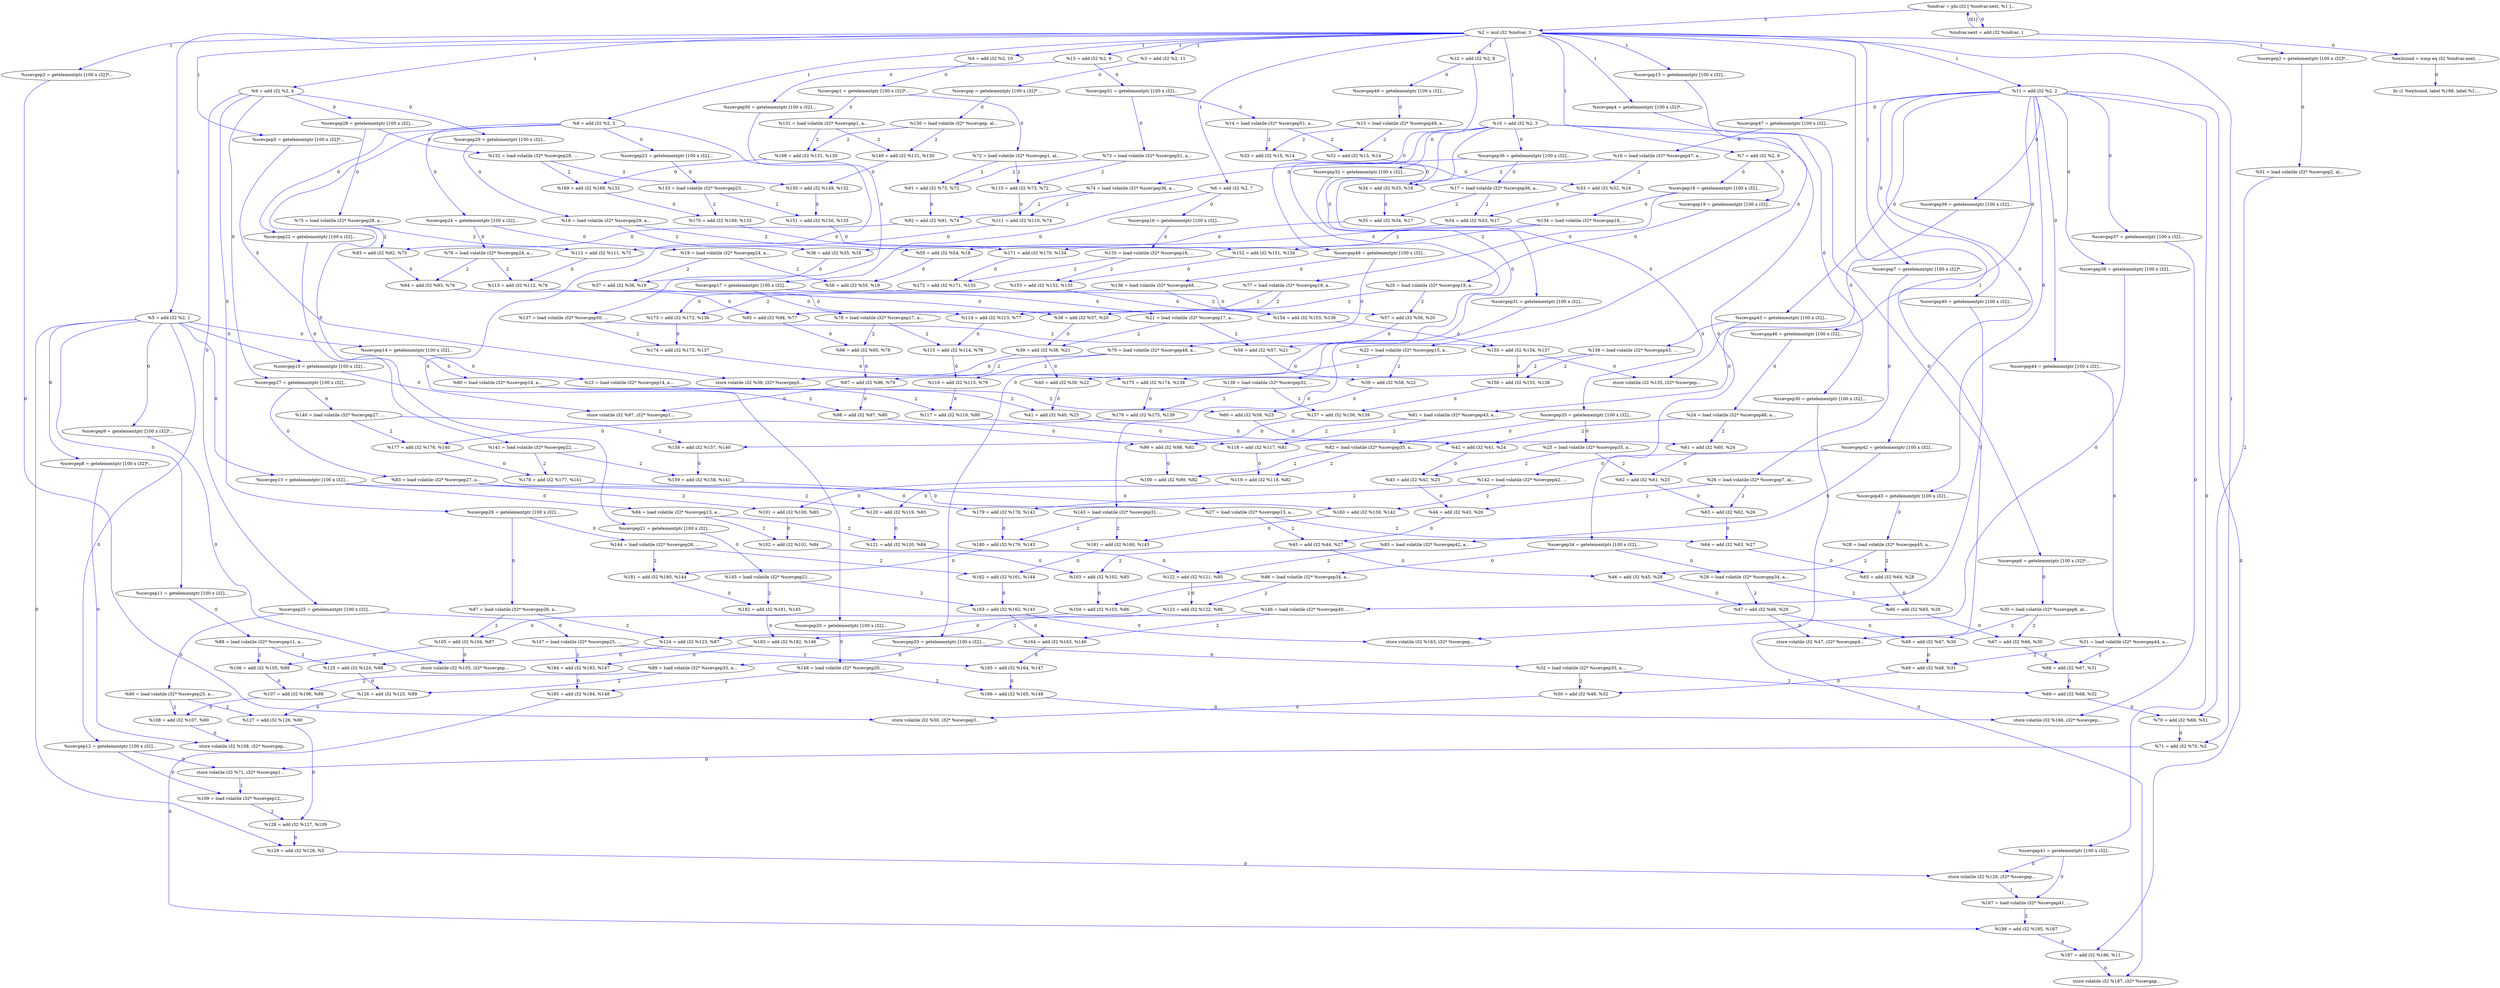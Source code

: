 digraph {
Node0x46683c0[label="  %2 = mul i32 %indvar, 3"];
Node0x46551c0[label="  %indvar = phi i32 [ %indvar.next, %1 ]..."];
Node0x46551c0 -> Node0x46683c0[label="0",color=blue];
Node0x467e250[label="  %indvar.next = add i32 %indvar, 1"];
Node0x46551c0 -> Node0x467e250[label="0",color=blue];
Node0x4668570[label="  %3 = add i32 %2, 11"];
Node0x46683c0 -> Node0x4668570[label="1",color=blue];
Node0x466a300[label="  %4 = add i32 %2, 10"];
Node0x46683c0 -> Node0x466a300[label="1",color=blue];
Node0x466a6c0[label="  %scevgep2 = getelementptr [100 x i32]*..."];
Node0x46683c0 -> Node0x466a6c0[label="1",color=blue];
Node0x466a870[label="  %scevgep3 = getelementptr [100 x i32]*..."];
Node0x46683c0 -> Node0x466a870[label="1",color=blue];
Node0x466aa20[label="  %scevgep4 = getelementptr [100 x i32]*..."];
Node0x46683c0 -> Node0x466aa20[label="1",color=blue];
Node0x466abd0[label="  %scevgep5 = getelementptr [100 x i32]*..."];
Node0x46683c0 -> Node0x466abd0[label="1",color=blue];
Node0x46531c0[label="  %scevgep6 = getelementptr [100 x i32]*..."];
Node0x46683c0 -> Node0x46531c0[label="1",color=blue];
Node0x4653ff0[label="  %scevgep7 = getelementptr [100 x i32]*..."];
Node0x46683c0 -> Node0x4653ff0[label="1",color=blue];
Node0x46541a0[label="  %5 = add i32 %2, 1"];
Node0x46683c0 -> Node0x46541a0[label="1",color=blue];
Node0x465f120[label="  %scevgep15 = getelementptr [100 x i32]..."];
Node0x46683c0 -> Node0x465f120[label="1",color=blue];
Node0x4648380[label="  %6 = add i32 %2, 7"];
Node0x46683c0 -> Node0x4648380[label="1",color=blue];
Node0x4645f20[label="  %7 = add i32 %2, 6"];
Node0x46683c0 -> Node0x4645f20[label="1",color=blue];
Node0x4594730[label="  %8 = add i32 %2, 5"];
Node0x46683c0 -> Node0x4594730[label="1",color=blue];
Node0x4593710[label="  %9 = add i32 %2, 4"];
Node0x46683c0 -> Node0x4593710[label="1",color=blue];
Node0x465cc20[label="  %10 = add i32 %2, 3"];
Node0x46683c0 -> Node0x465cc20[label="1",color=blue];
Node0x4653b70[label="  %11 = add i32 %2, 2"];
Node0x46683c0 -> Node0x4653b70[label="1",color=blue];
Node0x45ad750[label="  %12 = add i32 %2, 8"];
Node0x46683c0 -> Node0x45ad750[label="1",color=blue];
Node0x460b3d0[label="  %13 = add i32 %2, 9"];
Node0x46683c0 -> Node0x460b3d0[label="1",color=blue];
Node0x4676200[label="  %71 = add i32 %70, %2"];
Node0x46683c0 -> Node0x4676200[label="1",color=blue];
Node0x4668720[label="  %scevgep = getelementptr [100 x i32]* ..."];
Node0x4668570 -> Node0x4668720[label="0",color=blue];
Node0x4674070[label="  %130 = load volatile i32* %scevgep, al..."];
Node0x4668720 -> Node0x4674070[label="0",color=blue];
Node0x4668aa0[label="  %scevgep1 = getelementptr [100 x i32]*..."];
Node0x466a300 -> Node0x4668aa0[label="0",color=blue];
Node0x46764a0[label="  %72 = load volatile i32* %scevgep1, al..."];
Node0x4668aa0 -> Node0x46764a0[label="0",color=blue];
Node0x4674150[label="  %131 = load volatile i32* %scevgep1, a..."];
Node0x4668aa0 -> Node0x4674150[label="0",color=blue];
Node0x4675080[label="  %51 = load volatile i32* %scevgep2, al..."];
Node0x466a6c0 -> Node0x4675080[label="0",color=blue];
Node0x4674fa0[label="  store volatile i32 %50, i32* %scevgep3..."];
Node0x466a870 -> Node0x4674fa0[label="0",color=blue];
Node0x4667f00[label="  store volatile i32 %47, i32* %scevgep4..."];
Node0x466aa20 -> Node0x4667f00[label="0",color=blue];
Node0x4673cf0[label="  store volatile i32 %39, i32* %scevgep5..."];
Node0x466abd0 -> Node0x4673cf0[label="0",color=blue];
Node0x4673430[label="  %30 = load volatile i32* %scevgep6, al..."];
Node0x46531c0 -> Node0x4673430[label="0",color=blue];
Node0x46730b0[label="  %26 = load volatile i32* %scevgep7, al..."];
Node0x4653ff0 -> Node0x46730b0[label="0",color=blue];
Node0x4654350[label="  %scevgep8 = getelementptr [100 x i32]*..."];
Node0x46541a0 -> Node0x4654350[label="0",color=blue];
Node0x466c100[label="  %scevgep9 = getelementptr [100 x i32]*..."];
Node0x46541a0 -> Node0x466c100[label="0",color=blue];
Node0x466c4f0[label="  %scevgep10 = getelementptr [100 x i32]..."];
Node0x46541a0 -> Node0x466c4f0[label="0",color=blue];
Node0x466c670[label="  %scevgep11 = getelementptr [100 x i32]..."];
Node0x46541a0 -> Node0x466c670[label="0",color=blue];
Node0x4668bb0[label="  %scevgep12 = getelementptr [100 x i32]..."];
Node0x46541a0 -> Node0x4668bb0[label="0",color=blue];
Node0x465b1d0[label="  %scevgep13 = getelementptr [100 x i32]..."];
Node0x46541a0 -> Node0x465b1d0[label="0",color=blue];
Node0x45adf90[label="  %scevgep14 = getelementptr [100 x i32]..."];
Node0x46541a0 -> Node0x45adf90[label="0",color=blue];
Node0x4679920[label="  %129 = add i32 %128, %5"];
Node0x46541a0 -> Node0x4679920[label="0",color=blue];
Node0x46786c0[label="  store volatile i32 %108, i32* %scevgep..."];
Node0x4654350 -> Node0x46786c0[label="0",color=blue];
Node0x4678340[label="  store volatile i32 %105, i32* %scevgep..."];
Node0x466c100 -> Node0x4678340[label="0",color=blue];
Node0x4677b60[label="  store volatile i32 %97, i32* %scevgep1..."];
Node0x466c4f0 -> Node0x4677b60[label="0",color=blue];
Node0x46772a0[label="  %88 = load volatile i32* %scevgep11, a..."];
Node0x466c670 -> Node0x46772a0[label="0",color=blue];
Node0x46762e0[label="  store volatile i32 %71, i32* %scevgep1..."];
Node0x4668bb0 -> Node0x46762e0[label="0",color=blue];
Node0x46787a0[label="  %109 = load volatile i32* %scevgep12, ..."];
Node0x4668bb0 -> Node0x46787a0[label="0",color=blue];
Node0x4673190[label="  %27 = load volatile i32* %scevgep13, a..."];
Node0x465b1d0 -> Node0x4673190[label="0",color=blue];
Node0x4676f20[label="  %84 = load volatile i32* %scevgep13, a..."];
Node0x465b1d0 -> Node0x4676f20[label="0",color=blue];
Node0x4672e10[label="  %23 = load volatile i32* %scevgep14, a..."];
Node0x45adf90 -> Node0x4672e10[label="0",color=blue];
Node0x4676ba0[label="  %80 = load volatile i32* %scevgep14, a..."];
Node0x45adf90 -> Node0x4676ba0[label="0",color=blue];
Node0x4672d30[label="  %22 = load volatile i32* %scevgep15, a..."];
Node0x465f120 -> Node0x4672d30[label="0",color=blue];
Node0x465b010[label="  %scevgep16 = getelementptr [100 x i32]..."];
Node0x4648380 -> Node0x465b010[label="0",color=blue];
Node0x4655370[label="  %scevgep17 = getelementptr [100 x i32]..."];
Node0x4648380 -> Node0x4655370[label="0",color=blue];
Node0x46744d0[label="  %135 = load volatile i32* %scevgep16, ..."];
Node0x465b010 -> Node0x46744d0[label="0",color=blue];
Node0x4672c50[label="  %21 = load volatile i32* %scevgep17, a..."];
Node0x4655370 -> Node0x4672c50[label="0",color=blue];
Node0x46769e0[label="  %78 = load volatile i32* %scevgep17, a..."];
Node0x4655370 -> Node0x46769e0[label="0",color=blue];
Node0x465d4b0[label="  %scevgep18 = getelementptr [100 x i32]..."];
Node0x4645f20 -> Node0x465d4b0[label="0",color=blue];
Node0x4651340[label="  %scevgep19 = getelementptr [100 x i32]..."];
Node0x4645f20 -> Node0x4651340[label="0",color=blue];
Node0x4676900[label="  %77 = load volatile i32* %scevgep18, a..."];
Node0x465d4b0 -> Node0x4676900[label="0",color=blue];
Node0x46743f0[label="  %134 = load volatile i32* %scevgep18, ..."];
Node0x465d4b0 -> Node0x46743f0[label="0",color=blue];
Node0x4672b70[label="  %20 = load volatile i32* %scevgep19, a..."];
Node0x4651340 -> Node0x4672b70[label="0",color=blue];
Node0x45948d0[label="  %scevgep20 = getelementptr [100 x i32]..."];
Node0x4594730 -> Node0x45948d0[label="0",color=blue];
Node0x4594a70[label="  %scevgep21 = getelementptr [100 x i32]..."];
Node0x4594730 -> Node0x4594a70[label="0",color=blue];
Node0x4594db0[label="  %scevgep22 = getelementptr [100 x i32]..."];
Node0x4594730 -> Node0x4594db0[label="0",color=blue];
Node0x4594f50[label="  %scevgep23 = getelementptr [100 x i32]..."];
Node0x4594730 -> Node0x4594f50[label="0",color=blue];
Node0x4593570[label="  %scevgep24 = getelementptr [100 x i32]..."];
Node0x4594730 -> Node0x4593570[label="0",color=blue];
Node0x467bbd0[label="  %148 = load volatile i32* %scevgep20, ..."];
Node0x45948d0 -> Node0x467bbd0[label="0",color=blue];
Node0x4674d90[label="  %145 = load volatile i32* %scevgep21, ..."];
Node0x4594a70 -> Node0x4674d90[label="0",color=blue];
Node0x4674a10[label="  %141 = load volatile i32* %scevgep22, ..."];
Node0x4594db0 -> Node0x4674a10[label="0",color=blue];
Node0x4674310[label="  %133 = load volatile i32* %scevgep23, ..."];
Node0x4594f50 -> Node0x4674310[label="0",color=blue];
Node0x4672a90[label="  %19 = load volatile i32* %scevgep24, a..."];
Node0x4593570 -> Node0x4672a90[label="0",color=blue];
Node0x4676820[label="  %76 = load volatile i32* %scevgep24, a..."];
Node0x4593570 -> Node0x4676820[label="0",color=blue];
Node0x45a6fe0[label="  %scevgep25 = getelementptr [100 x i32]..."];
Node0x4593710 -> Node0x45a6fe0[label="0",color=blue];
Node0x45939c0[label="  %scevgep26 = getelementptr [100 x i32]..."];
Node0x4593710 -> Node0x45939c0[label="0",color=blue];
Node0x45a79c0[label="  %scevgep27 = getelementptr [100 x i32]..."];
Node0x4593710 -> Node0x45a79c0[label="0",color=blue];
Node0x45aaa00[label="  %scevgep28 = getelementptr [100 x i32]..."];
Node0x4593710 -> Node0x45aaa00[label="0",color=blue];
Node0x465ca20[label="  %scevgep29 = getelementptr [100 x i32]..."];
Node0x4593710 -> Node0x465ca20[label="0",color=blue];
Node0x4677460[label="  %90 = load volatile i32* %scevgep25, a..."];
Node0x45a6fe0 -> Node0x4677460[label="0",color=blue];
Node0x467baf0[label="  %147 = load volatile i32* %scevgep25, ..."];
Node0x45a6fe0 -> Node0x467baf0[label="0",color=blue];
Node0x46771c0[label="  %87 = load volatile i32* %scevgep26, a..."];
Node0x45939c0 -> Node0x46771c0[label="0",color=blue];
Node0x4674cb0[label="  %144 = load volatile i32* %scevgep26, ..."];
Node0x45939c0 -> Node0x4674cb0[label="0",color=blue];
Node0x4676e40[label="  %83 = load volatile i32* %scevgep27, a..."];
Node0x45a79c0 -> Node0x4676e40[label="0",color=blue];
Node0x4674930[label="  %140 = load volatile i32* %scevgep27, ..."];
Node0x45a79c0 -> Node0x4674930[label="0",color=blue];
Node0x4676740[label="  %75 = load volatile i32* %scevgep28, a..."];
Node0x45aaa00 -> Node0x4676740[label="0",color=blue];
Node0x4674230[label="  %132 = load volatile i32* %scevgep28, ..."];
Node0x45aaa00 -> Node0x4674230[label="0",color=blue];
Node0x464cee0[label="  %18 = load volatile i32* %scevgep29, a..."];
Node0x465ca20 -> Node0x464cee0[label="0",color=blue];
Node0x465ce20[label="  %scevgep30 = getelementptr [100 x i32]..."];
Node0x465cc20 -> Node0x465ce20[label="0",color=blue];
Node0x465d020[label="  %scevgep31 = getelementptr [100 x i32]..."];
Node0x465cc20 -> Node0x465d020[label="0",color=blue];
Node0x4652290[label="  %scevgep32 = getelementptr [100 x i32]..."];
Node0x465cc20 -> Node0x4652290[label="0",color=blue];
Node0x4652a50[label="  %scevgep33 = getelementptr [100 x i32]..."];
Node0x465cc20 -> Node0x4652a50[label="0",color=blue];
Node0x4652c50[label="  %scevgep34 = getelementptr [100 x i32]..."];
Node0x465cc20 -> Node0x4652c50[label="0",color=blue];
Node0x4653770[label="  %scevgep35 = getelementptr [100 x i32]..."];
Node0x465cc20 -> Node0x4653770[label="0",color=blue];
Node0x4653970[label="  %scevgep36 = getelementptr [100 x i32]..."];
Node0x465cc20 -> Node0x4653970[label="0",color=blue];
Node0x467e170[label="  store volatile i32 %187, i32* %scevgep..."];
Node0x465ce20 -> Node0x467e170[label="0",color=blue];
Node0x4674bd0[label="  %143 = load volatile i32* %scevgep31, ..."];
Node0x465d020 -> Node0x4674bd0[label="0",color=blue];
Node0x4674850[label="  %139 = load volatile i32* %scevgep32, ..."];
Node0x4652290 -> Node0x4674850[label="0",color=blue];
Node0x46735f0[label="  %32 = load volatile i32* %scevgep33, a..."];
Node0x4652a50 -> Node0x46735f0[label="0",color=blue];
Node0x4677380[label="  %89 = load volatile i32* %scevgep33, a..."];
Node0x4652a50 -> Node0x4677380[label="0",color=blue];
Node0x4673350[label="  %29 = load volatile i32* %scevgep34, a..."];
Node0x4652c50 -> Node0x4673350[label="0",color=blue];
Node0x46770e0[label="  %86 = load volatile i32* %scevgep34, a..."];
Node0x4652c50 -> Node0x46770e0[label="0",color=blue];
Node0x4672fd0[label="  %25 = load volatile i32* %scevgep35, a..."];
Node0x4653770 -> Node0x4672fd0[label="0",color=blue];
Node0x4676d60[label="  %82 = load volatile i32* %scevgep35, a..."];
Node0x4653770 -> Node0x4676d60[label="0",color=blue];
Node0x464ce00[label="  %17 = load volatile i32* %scevgep36, a..."];
Node0x4653970 -> Node0x464ce00[label="0",color=blue];
Node0x4676660[label="  %74 = load volatile i32* %scevgep36, a..."];
Node0x4653970 -> Node0x4676660[label="0",color=blue];
Node0x4651f80[label="  %scevgep37 = getelementptr [100 x i32]..."];
Node0x4653b70 -> Node0x4651f80[label="0",color=blue];
Node0x46688d0[label="  %scevgep38 = getelementptr [100 x i32]..."];
Node0x4653b70 -> Node0x46688d0[label="0",color=blue];
Node0x466c2b0[label="  %scevgep39 = getelementptr [100 x i32]..."];
Node0x4653b70 -> Node0x466c2b0[label="0",color=blue];
Node0x4650fc0[label="  %scevgep40 = getelementptr [100 x i32]..."];
Node0x4653b70 -> Node0x4650fc0[label="0",color=blue];
Node0x4594c10[label="  %scevgep41 = getelementptr [100 x i32]..."];
Node0x4653b70 -> Node0x4594c10[label="0",color=blue];
Node0x4648870[label="  %scevgep42 = getelementptr [100 x i32]..."];
Node0x4653b70 -> Node0x4648870[label="0",color=blue];
Node0x4648b80[label="  %scevgep43 = getelementptr [100 x i32]..."];
Node0x4653b70 -> Node0x4648b80[label="0",color=blue];
Node0x4652640[label="  %scevgep44 = getelementptr [100 x i32]..."];
Node0x4653b70 -> Node0x4652640[label="0",color=blue];
Node0x464d0a0[label="  %scevgep45 = getelementptr [100 x i32]..."];
Node0x4653b70 -> Node0x464d0a0[label="0",color=blue];
Node0x4647af0[label="  %scevgep46 = getelementptr [100 x i32]..."];
Node0x4653b70 -> Node0x4647af0[label="0",color=blue];
Node0x4648140[label="  %scevgep47 = getelementptr [100 x i32]..."];
Node0x4653b70 -> Node0x4648140[label="0",color=blue];
Node0x467e090[label="  %187 = add i32 %186, %11"];
Node0x4653b70 -> Node0x467e090[label="0",color=blue];
Node0x467ce30[label="  store volatile i32 %166, i32* %scevgep..."];
Node0x4651f80 -> Node0x467ce30[label="0",color=blue];
Node0x467cab0[label="  store volatile i32 %163, i32* %scevgep..."];
Node0x46688d0 -> Node0x467cab0[label="0",color=blue];
Node0x467c2d0[label="  store volatile i32 %155, i32* %scevgep..."];
Node0x466c2b0 -> Node0x467c2d0[label="0",color=blue];
Node0x4674e70[label="  %146 = load volatile i32* %scevgep40, ..."];
Node0x4650fc0 -> Node0x4674e70[label="0",color=blue];
Node0x4679a00[label="  store volatile i32 %129, i32* %scevgep..."];
Node0x4594c10 -> Node0x4679a00[label="0",color=blue];
Node0x467cf10[label="  %167 = load volatile i32* %scevgep41, ..."];
Node0x4594c10 -> Node0x467cf10[label="0",color=blue];
Node0x4677000[label="  %85 = load volatile i32* %scevgep42, a..."];
Node0x4648870 -> Node0x4677000[label="0",color=blue];
Node0x4674af0[label="  %142 = load volatile i32* %scevgep42, ..."];
Node0x4648870 -> Node0x4674af0[label="0",color=blue];
Node0x4676c80[label="  %81 = load volatile i32* %scevgep43, a..."];
Node0x4648b80 -> Node0x4676c80[label="0",color=blue];
Node0x4674770[label="  %138 = load volatile i32* %scevgep43, ..."];
Node0x4648b80 -> Node0x4674770[label="0",color=blue];
Node0x4673510[label="  %31 = load volatile i32* %scevgep44, a..."];
Node0x4652640 -> Node0x4673510[label="0",color=blue];
Node0x4673270[label="  %28 = load volatile i32* %scevgep45, a..."];
Node0x464d0a0 -> Node0x4673270[label="0",color=blue];
Node0x4672ef0[label="  %24 = load volatile i32* %scevgep46, a..."];
Node0x4647af0 -> Node0x4672ef0[label="0",color=blue];
Node0x464cd20[label="  %16 = load volatile i32* %scevgep47, a..."];
Node0x4648140 -> Node0x464cd20[label="0",color=blue];
Node0x465d220[label="  %scevgep48 = getelementptr [100 x i32]..."];
Node0x45ad750 -> Node0x465d220[label="0",color=blue];
Node0x465d300[label="  %scevgep49 = getelementptr [100 x i32]..."];
Node0x45ad750 -> Node0x465d300[label="0",color=blue];
Node0x4676ac0[label="  %79 = load volatile i32* %scevgep48, a..."];
Node0x465d220 -> Node0x4676ac0[label="0",color=blue];
Node0x46745b0[label="  %136 = load volatile i32* %scevgep48, ..."];
Node0x465d220 -> Node0x46745b0[label="0",color=blue];
Node0x464cc40[label="  %15 = load volatile i32* %scevgep49, a..."];
Node0x465d300 -> Node0x464cc40[label="0",color=blue];
Node0x460b4b0[label="  %scevgep50 = getelementptr [100 x i32]..."];
Node0x460b3d0 -> Node0x460b4b0[label="0",color=blue];
Node0x46586c0[label="  %scevgep51 = getelementptr [100 x i32]..."];
Node0x460b3d0 -> Node0x46586c0[label="0",color=blue];
Node0x4674690[label="  %137 = load volatile i32* %scevgep50, ..."];
Node0x460b4b0 -> Node0x4674690[label="0",color=blue];
Node0x4658880[label="  %14 = load volatile i32* %scevgep51, a..."];
Node0x46586c0 -> Node0x4658880[label="0",color=blue];
Node0x4676580[label="  %73 = load volatile i32* %scevgep51, a..."];
Node0x46586c0 -> Node0x4676580[label="0",color=blue];
Node0x46736d0[label="  %33 = add i32 %15, %14"];
Node0x4658880 -> Node0x46736d0[label="2",color=blue];
Node0x4675160[label="  %52 = add i32 %15, %14"];
Node0x4658880 -> Node0x4675160[label="2",color=blue];
Node0x464cc40 -> Node0x46736d0[label="2",color=blue];
Node0x464cc40 -> Node0x4675160[label="2",color=blue];
Node0x46737b0[label="  %34 = add i32 %33, %16"];
Node0x464cd20 -> Node0x46737b0[label="2",color=blue];
Node0x4675240[label="  %53 = add i32 %52, %16"];
Node0x464cd20 -> Node0x4675240[label="2",color=blue];
Node0x4673890[label="  %35 = add i32 %34, %17"];
Node0x464ce00 -> Node0x4673890[label="2",color=blue];
Node0x4675320[label="  %54 = add i32 %53, %17"];
Node0x464ce00 -> Node0x4675320[label="2",color=blue];
Node0x4673970[label="  %36 = add i32 %35, %18"];
Node0x464cee0 -> Node0x4673970[label="2",color=blue];
Node0x4675400[label="  %55 = add i32 %54, %18"];
Node0x464cee0 -> Node0x4675400[label="2",color=blue];
Node0x4673a50[label="  %37 = add i32 %36, %19"];
Node0x4672a90 -> Node0x4673a50[label="2",color=blue];
Node0x46754e0[label="  %56 = add i32 %55, %19"];
Node0x4672a90 -> Node0x46754e0[label="2",color=blue];
Node0x4673b30[label="  %38 = add i32 %37, %20"];
Node0x4672b70 -> Node0x4673b30[label="2",color=blue];
Node0x46755c0[label="  %57 = add i32 %56, %20"];
Node0x4672b70 -> Node0x46755c0[label="2",color=blue];
Node0x4673c10[label="  %39 = add i32 %38, %21"];
Node0x4672c50 -> Node0x4673c10[label="2",color=blue];
Node0x46756a0[label="  %58 = add i32 %57, %21"];
Node0x4672c50 -> Node0x46756a0[label="2",color=blue];
Node0x4673dd0[label="  %40 = add i32 %39, %22"];
Node0x4672d30 -> Node0x4673dd0[label="2",color=blue];
Node0x4675780[label="  %59 = add i32 %58, %22"];
Node0x4672d30 -> Node0x4675780[label="2",color=blue];
Node0x4673eb0[label="  %41 = add i32 %40, %23"];
Node0x4672e10 -> Node0x4673eb0[label="2",color=blue];
Node0x4675860[label="  %60 = add i32 %59, %23"];
Node0x4672e10 -> Node0x4675860[label="2",color=blue];
Node0x45ad830[label="  %42 = add i32 %41, %24"];
Node0x4672ef0 -> Node0x45ad830[label="2",color=blue];
Node0x4675940[label="  %61 = add i32 %60, %24"];
Node0x4672ef0 -> Node0x4675940[label="2",color=blue];
Node0x4667aa0[label="  %43 = add i32 %42, %25"];
Node0x4672fd0 -> Node0x4667aa0[label="2",color=blue];
Node0x4675a20[label="  %62 = add i32 %61, %25"];
Node0x4672fd0 -> Node0x4675a20[label="2",color=blue];
Node0x4667b80[label="  %44 = add i32 %43, %26"];
Node0x46730b0 -> Node0x4667b80[label="2",color=blue];
Node0x4675b00[label="  %63 = add i32 %62, %26"];
Node0x46730b0 -> Node0x4675b00[label="2",color=blue];
Node0x4667c60[label="  %45 = add i32 %44, %27"];
Node0x4673190 -> Node0x4667c60[label="2",color=blue];
Node0x4675be0[label="  %64 = add i32 %63, %27"];
Node0x4673190 -> Node0x4675be0[label="2",color=blue];
Node0x4667d40[label="  %46 = add i32 %45, %28"];
Node0x4673270 -> Node0x4667d40[label="2",color=blue];
Node0x4675cc0[label="  %65 = add i32 %64, %28"];
Node0x4673270 -> Node0x4675cc0[label="2",color=blue];
Node0x4667e20[label="  %47 = add i32 %46, %29"];
Node0x4673350 -> Node0x4667e20[label="2",color=blue];
Node0x4675da0[label="  %66 = add i32 %65, %29"];
Node0x4673350 -> Node0x4675da0[label="2",color=blue];
Node0x4667fe0[label="  %48 = add i32 %47, %30"];
Node0x4673430 -> Node0x4667fe0[label="2",color=blue];
Node0x4675e80[label="  %67 = add i32 %66, %30"];
Node0x4673430 -> Node0x4675e80[label="2",color=blue];
Node0x46680c0[label="  %49 = add i32 %48, %31"];
Node0x4673510 -> Node0x46680c0[label="2",color=blue];
Node0x4675f60[label="  %68 = add i32 %67, %31"];
Node0x4673510 -> Node0x4675f60[label="2",color=blue];
Node0x46681a0[label="  %50 = add i32 %49, %32"];
Node0x46735f0 -> Node0x46681a0[label="2",color=blue];
Node0x4676040[label="  %69 = add i32 %68, %32"];
Node0x46735f0 -> Node0x4676040[label="2",color=blue];
Node0x46736d0 -> Node0x46737b0[label="0",color=blue];
Node0x46737b0 -> Node0x4673890[label="0",color=blue];
Node0x4673890 -> Node0x4673970[label="0",color=blue];
Node0x4673970 -> Node0x4673a50[label="0",color=blue];
Node0x4673a50 -> Node0x4673b30[label="0",color=blue];
Node0x4673b30 -> Node0x4673c10[label="0",color=blue];
Node0x4673c10 -> Node0x4673cf0[label="0",color=blue];
Node0x4673c10 -> Node0x4673dd0[label="0",color=blue];
Node0x4673dd0 -> Node0x4673eb0[label="0",color=blue];
Node0x4673eb0 -> Node0x45ad830[label="0",color=blue];
Node0x45ad830 -> Node0x4667aa0[label="0",color=blue];
Node0x4667aa0 -> Node0x4667b80[label="0",color=blue];
Node0x4667b80 -> Node0x4667c60[label="0",color=blue];
Node0x4667c60 -> Node0x4667d40[label="0",color=blue];
Node0x4667d40 -> Node0x4667e20[label="0",color=blue];
Node0x4667e20 -> Node0x4667f00[label="0",color=blue];
Node0x4667e20 -> Node0x4667fe0[label="0",color=blue];
Node0x4667fe0 -> Node0x46680c0[label="0",color=blue];
Node0x46680c0 -> Node0x46681a0[label="0",color=blue];
Node0x46681a0 -> Node0x4674fa0[label="0",color=blue];
Node0x4676120[label="  %70 = add i32 %69, %51"];
Node0x4675080 -> Node0x4676120[label="2",color=blue];
Node0x4675160 -> Node0x4675240[label="0",color=blue];
Node0x4675240 -> Node0x4675320[label="0",color=blue];
Node0x4675320 -> Node0x4675400[label="0",color=blue];
Node0x4675400 -> Node0x46754e0[label="0",color=blue];
Node0x46754e0 -> Node0x46755c0[label="0",color=blue];
Node0x46755c0 -> Node0x46756a0[label="0",color=blue];
Node0x46756a0 -> Node0x4675780[label="0",color=blue];
Node0x4675780 -> Node0x4675860[label="0",color=blue];
Node0x4675860 -> Node0x4675940[label="0",color=blue];
Node0x4675940 -> Node0x4675a20[label="0",color=blue];
Node0x4675a20 -> Node0x4675b00[label="0",color=blue];
Node0x4675b00 -> Node0x4675be0[label="0",color=blue];
Node0x4675be0 -> Node0x4675cc0[label="0",color=blue];
Node0x4675cc0 -> Node0x4675da0[label="0",color=blue];
Node0x4675da0 -> Node0x4675e80[label="0",color=blue];
Node0x4675e80 -> Node0x4675f60[label="0",color=blue];
Node0x4675f60 -> Node0x4676040[label="0",color=blue];
Node0x4676040 -> Node0x4676120[label="0",color=blue];
Node0x4676120 -> Node0x4676200[label="0",color=blue];
Node0x4676200 -> Node0x46762e0[label="0",color=blue];
Node0x46762e0 -> Node0x46787a0[label="1",color=blue];
Node0x4677540[label="  %91 = add i32 %73, %72"];
Node0x46764a0 -> Node0x4677540[label="2",color=blue];
Node0x4678880[label="  %110 = add i32 %73, %72"];
Node0x46764a0 -> Node0x4678880[label="2",color=blue];
Node0x4676580 -> Node0x4677540[label="2",color=blue];
Node0x4676580 -> Node0x4678880[label="2",color=blue];
Node0x4677620[label="  %92 = add i32 %91, %74"];
Node0x4676660 -> Node0x4677620[label="2",color=blue];
Node0x4678960[label="  %111 = add i32 %110, %74"];
Node0x4676660 -> Node0x4678960[label="2",color=blue];
Node0x4677700[label="  %93 = add i32 %92, %75"];
Node0x4676740 -> Node0x4677700[label="2",color=blue];
Node0x4678a40[label="  %112 = add i32 %111, %75"];
Node0x4676740 -> Node0x4678a40[label="2",color=blue];
Node0x46777e0[label="  %94 = add i32 %93, %76"];
Node0x4676820 -> Node0x46777e0[label="2",color=blue];
Node0x4678b20[label="  %113 = add i32 %112, %76"];
Node0x4676820 -> Node0x4678b20[label="2",color=blue];
Node0x46778c0[label="  %95 = add i32 %94, %77"];
Node0x4676900 -> Node0x46778c0[label="2",color=blue];
Node0x4678c00[label="  %114 = add i32 %113, %77"];
Node0x4676900 -> Node0x4678c00[label="2",color=blue];
Node0x46779a0[label="  %96 = add i32 %95, %78"];
Node0x46769e0 -> Node0x46779a0[label="2",color=blue];
Node0x4678ce0[label="  %115 = add i32 %114, %78"];
Node0x46769e0 -> Node0x4678ce0[label="2",color=blue];
Node0x4677a80[label="  %97 = add i32 %96, %79"];
Node0x4676ac0 -> Node0x4677a80[label="2",color=blue];
Node0x4678dc0[label="  %116 = add i32 %115, %79"];
Node0x4676ac0 -> Node0x4678dc0[label="2",color=blue];
Node0x4677c40[label="  %98 = add i32 %97, %80"];
Node0x4676ba0 -> Node0x4677c40[label="2",color=blue];
Node0x4678ea0[label="  %117 = add i32 %116, %80"];
Node0x4676ba0 -> Node0x4678ea0[label="2",color=blue];
Node0x4677d20[label="  %99 = add i32 %98, %81"];
Node0x4676c80 -> Node0x4677d20[label="2",color=blue];
Node0x4678f80[label="  %118 = add i32 %117, %81"];
Node0x4676c80 -> Node0x4678f80[label="2",color=blue];
Node0x4677e00[label="  %100 = add i32 %99, %82"];
Node0x4676d60 -> Node0x4677e00[label="2",color=blue];
Node0x4679060[label="  %119 = add i32 %118, %82"];
Node0x4676d60 -> Node0x4679060[label="2",color=blue];
Node0x4677ee0[label="  %101 = add i32 %100, %83"];
Node0x4676e40 -> Node0x4677ee0[label="2",color=blue];
Node0x4679140[label="  %120 = add i32 %119, %83"];
Node0x4676e40 -> Node0x4679140[label="2",color=blue];
Node0x4677fc0[label="  %102 = add i32 %101, %84"];
Node0x4676f20 -> Node0x4677fc0[label="2",color=blue];
Node0x4679220[label="  %121 = add i32 %120, %84"];
Node0x4676f20 -> Node0x4679220[label="2",color=blue];
Node0x46780a0[label="  %103 = add i32 %102, %85"];
Node0x4677000 -> Node0x46780a0[label="2",color=blue];
Node0x4679300[label="  %122 = add i32 %121, %85"];
Node0x4677000 -> Node0x4679300[label="2",color=blue];
Node0x4678180[label="  %104 = add i32 %103, %86"];
Node0x46770e0 -> Node0x4678180[label="2",color=blue];
Node0x46793e0[label="  %123 = add i32 %122, %86"];
Node0x46770e0 -> Node0x46793e0[label="2",color=blue];
Node0x4678260[label="  %105 = add i32 %104, %87"];
Node0x46771c0 -> Node0x4678260[label="2",color=blue];
Node0x46794c0[label="  %124 = add i32 %123, %87"];
Node0x46771c0 -> Node0x46794c0[label="2",color=blue];
Node0x4678420[label="  %106 = add i32 %105, %88"];
Node0x46772a0 -> Node0x4678420[label="2",color=blue];
Node0x46795a0[label="  %125 = add i32 %124, %88"];
Node0x46772a0 -> Node0x46795a0[label="2",color=blue];
Node0x4678500[label="  %107 = add i32 %106, %89"];
Node0x4677380 -> Node0x4678500[label="2",color=blue];
Node0x4679680[label="  %126 = add i32 %125, %89"];
Node0x4677380 -> Node0x4679680[label="2",color=blue];
Node0x46785e0[label="  %108 = add i32 %107, %90"];
Node0x4677460 -> Node0x46785e0[label="2",color=blue];
Node0x4679760[label="  %127 = add i32 %126, %90"];
Node0x4677460 -> Node0x4679760[label="2",color=blue];
Node0x4677540 -> Node0x4677620[label="0",color=blue];
Node0x4677620 -> Node0x4677700[label="0",color=blue];
Node0x4677700 -> Node0x46777e0[label="0",color=blue];
Node0x46777e0 -> Node0x46778c0[label="0",color=blue];
Node0x46778c0 -> Node0x46779a0[label="0",color=blue];
Node0x46779a0 -> Node0x4677a80[label="0",color=blue];
Node0x4677a80 -> Node0x4677b60[label="0",color=blue];
Node0x4677a80 -> Node0x4677c40[label="0",color=blue];
Node0x4677c40 -> Node0x4677d20[label="0",color=blue];
Node0x4677d20 -> Node0x4677e00[label="0",color=blue];
Node0x4677e00 -> Node0x4677ee0[label="0",color=blue];
Node0x4677ee0 -> Node0x4677fc0[label="0",color=blue];
Node0x4677fc0 -> Node0x46780a0[label="0",color=blue];
Node0x46780a0 -> Node0x4678180[label="0",color=blue];
Node0x4678180 -> Node0x4678260[label="0",color=blue];
Node0x4678260 -> Node0x4678340[label="0",color=blue];
Node0x4678260 -> Node0x4678420[label="0",color=blue];
Node0x4678420 -> Node0x4678500[label="0",color=blue];
Node0x4678500 -> Node0x46785e0[label="0",color=blue];
Node0x46785e0 -> Node0x46786c0[label="0",color=blue];
Node0x4679840[label="  %128 = add i32 %127, %109"];
Node0x46787a0 -> Node0x4679840[label="2",color=blue];
Node0x4678880 -> Node0x4678960[label="0",color=blue];
Node0x4678960 -> Node0x4678a40[label="0",color=blue];
Node0x4678a40 -> Node0x4678b20[label="0",color=blue];
Node0x4678b20 -> Node0x4678c00[label="0",color=blue];
Node0x4678c00 -> Node0x4678ce0[label="0",color=blue];
Node0x4678ce0 -> Node0x4678dc0[label="0",color=blue];
Node0x4678dc0 -> Node0x4678ea0[label="0",color=blue];
Node0x4678ea0 -> Node0x4678f80[label="0",color=blue];
Node0x4678f80 -> Node0x4679060[label="0",color=blue];
Node0x4679060 -> Node0x4679140[label="0",color=blue];
Node0x4679140 -> Node0x4679220[label="0",color=blue];
Node0x4679220 -> Node0x4679300[label="0",color=blue];
Node0x4679300 -> Node0x46793e0[label="0",color=blue];
Node0x46793e0 -> Node0x46794c0[label="0",color=blue];
Node0x46794c0 -> Node0x46795a0[label="0",color=blue];
Node0x46795a0 -> Node0x4679680[label="0",color=blue];
Node0x4679680 -> Node0x4679760[label="0",color=blue];
Node0x4679760 -> Node0x4679840[label="0",color=blue];
Node0x4679840 -> Node0x4679920[label="0",color=blue];
Node0x4679920 -> Node0x4679a00[label="0",color=blue];
Node0x4679a00 -> Node0x467cf10[label="1",color=blue];
Node0x467bcb0[label="  %149 = add i32 %131, %130"];
Node0x4674070 -> Node0x467bcb0[label="2",color=blue];
Node0x467cff0[label="  %168 = add i32 %131, %130"];
Node0x4674070 -> Node0x467cff0[label="2",color=blue];
Node0x4674150 -> Node0x467bcb0[label="2",color=blue];
Node0x4674150 -> Node0x467cff0[label="2",color=blue];
Node0x467bd90[label="  %150 = add i32 %149, %132"];
Node0x4674230 -> Node0x467bd90[label="2",color=blue];
Node0x467d0d0[label="  %169 = add i32 %168, %132"];
Node0x4674230 -> Node0x467d0d0[label="2",color=blue];
Node0x467be70[label="  %151 = add i32 %150, %133"];
Node0x4674310 -> Node0x467be70[label="2",color=blue];
Node0x467d1b0[label="  %170 = add i32 %169, %133"];
Node0x4674310 -> Node0x467d1b0[label="2",color=blue];
Node0x467bf50[label="  %152 = add i32 %151, %134"];
Node0x46743f0 -> Node0x467bf50[label="2",color=blue];
Node0x467d290[label="  %171 = add i32 %170, %134"];
Node0x46743f0 -> Node0x467d290[label="2",color=blue];
Node0x467c030[label="  %153 = add i32 %152, %135"];
Node0x46744d0 -> Node0x467c030[label="2",color=blue];
Node0x467d370[label="  %172 = add i32 %171, %135"];
Node0x46744d0 -> Node0x467d370[label="2",color=blue];
Node0x467c110[label="  %154 = add i32 %153, %136"];
Node0x46745b0 -> Node0x467c110[label="2",color=blue];
Node0x467d450[label="  %173 = add i32 %172, %136"];
Node0x46745b0 -> Node0x467d450[label="2",color=blue];
Node0x467c1f0[label="  %155 = add i32 %154, %137"];
Node0x4674690 -> Node0x467c1f0[label="2",color=blue];
Node0x467d530[label="  %174 = add i32 %173, %137"];
Node0x4674690 -> Node0x467d530[label="2",color=blue];
Node0x467c3b0[label="  %156 = add i32 %155, %138"];
Node0x4674770 -> Node0x467c3b0[label="2",color=blue];
Node0x467d610[label="  %175 = add i32 %174, %138"];
Node0x4674770 -> Node0x467d610[label="2",color=blue];
Node0x467c490[label="  %157 = add i32 %156, %139"];
Node0x4674850 -> Node0x467c490[label="2",color=blue];
Node0x467d6f0[label="  %176 = add i32 %175, %139"];
Node0x4674850 -> Node0x467d6f0[label="2",color=blue];
Node0x467c570[label="  %158 = add i32 %157, %140"];
Node0x4674930 -> Node0x467c570[label="2",color=blue];
Node0x467d7d0[label="  %177 = add i32 %176, %140"];
Node0x4674930 -> Node0x467d7d0[label="2",color=blue];
Node0x467c650[label="  %159 = add i32 %158, %141"];
Node0x4674a10 -> Node0x467c650[label="2",color=blue];
Node0x467d8b0[label="  %178 = add i32 %177, %141"];
Node0x4674a10 -> Node0x467d8b0[label="2",color=blue];
Node0x467c730[label="  %160 = add i32 %159, %142"];
Node0x4674af0 -> Node0x467c730[label="2",color=blue];
Node0x467d990[label="  %179 = add i32 %178, %142"];
Node0x4674af0 -> Node0x467d990[label="2",color=blue];
Node0x467c810[label="  %161 = add i32 %160, %143"];
Node0x4674bd0 -> Node0x467c810[label="2",color=blue];
Node0x467da70[label="  %180 = add i32 %179, %143"];
Node0x4674bd0 -> Node0x467da70[label="2",color=blue];
Node0x467c8f0[label="  %162 = add i32 %161, %144"];
Node0x4674cb0 -> Node0x467c8f0[label="2",color=blue];
Node0x467db50[label="  %181 = add i32 %180, %144"];
Node0x4674cb0 -> Node0x467db50[label="2",color=blue];
Node0x467c9d0[label="  %163 = add i32 %162, %145"];
Node0x4674d90 -> Node0x467c9d0[label="2",color=blue];
Node0x467dc30[label="  %182 = add i32 %181, %145"];
Node0x4674d90 -> Node0x467dc30[label="2",color=blue];
Node0x467cb90[label="  %164 = add i32 %163, %146"];
Node0x4674e70 -> Node0x467cb90[label="2",color=blue];
Node0x467dd10[label="  %183 = add i32 %182, %146"];
Node0x4674e70 -> Node0x467dd10[label="2",color=blue];
Node0x467cc70[label="  %165 = add i32 %164, %147"];
Node0x467baf0 -> Node0x467cc70[label="2",color=blue];
Node0x467ddf0[label="  %184 = add i32 %183, %147"];
Node0x467baf0 -> Node0x467ddf0[label="2",color=blue];
Node0x467cd50[label="  %166 = add i32 %165, %148"];
Node0x467bbd0 -> Node0x467cd50[label="2",color=blue];
Node0x467ded0[label="  %185 = add i32 %184, %148"];
Node0x467bbd0 -> Node0x467ded0[label="2",color=blue];
Node0x467bcb0 -> Node0x467bd90[label="0",color=blue];
Node0x467bd90 -> Node0x467be70[label="0",color=blue];
Node0x467be70 -> Node0x467bf50[label="0",color=blue];
Node0x467bf50 -> Node0x467c030[label="0",color=blue];
Node0x467c030 -> Node0x467c110[label="0",color=blue];
Node0x467c110 -> Node0x467c1f0[label="0",color=blue];
Node0x467c1f0 -> Node0x467c2d0[label="0",color=blue];
Node0x467c1f0 -> Node0x467c3b0[label="0",color=blue];
Node0x467c3b0 -> Node0x467c490[label="0",color=blue];
Node0x467c490 -> Node0x467c570[label="0",color=blue];
Node0x467c570 -> Node0x467c650[label="0",color=blue];
Node0x467c650 -> Node0x467c730[label="0",color=blue];
Node0x467c730 -> Node0x467c810[label="0",color=blue];
Node0x467c810 -> Node0x467c8f0[label="0",color=blue];
Node0x467c8f0 -> Node0x467c9d0[label="0",color=blue];
Node0x467c9d0 -> Node0x467cab0[label="0",color=blue];
Node0x467c9d0 -> Node0x467cb90[label="0",color=blue];
Node0x467cb90 -> Node0x467cc70[label="0",color=blue];
Node0x467cc70 -> Node0x467cd50[label="0",color=blue];
Node0x467cd50 -> Node0x467ce30[label="0",color=blue];
Node0x467dfb0[label="  %186 = add i32 %185, %167"];
Node0x467cf10 -> Node0x467dfb0[label="2",color=blue];
Node0x467cff0 -> Node0x467d0d0[label="0",color=blue];
Node0x467d0d0 -> Node0x467d1b0[label="0",color=blue];
Node0x467d1b0 -> Node0x467d290[label="0",color=blue];
Node0x467d290 -> Node0x467d370[label="0",color=blue];
Node0x467d370 -> Node0x467d450[label="0",color=blue];
Node0x467d450 -> Node0x467d530[label="0",color=blue];
Node0x467d530 -> Node0x467d610[label="0",color=blue];
Node0x467d610 -> Node0x467d6f0[label="0",color=blue];
Node0x467d6f0 -> Node0x467d7d0[label="0",color=blue];
Node0x467d7d0 -> Node0x467d8b0[label="0",color=blue];
Node0x467d8b0 -> Node0x467d990[label="0",color=blue];
Node0x467d990 -> Node0x467da70[label="0",color=blue];
Node0x467da70 -> Node0x467db50[label="0",color=blue];
Node0x467db50 -> Node0x467dc30[label="0",color=blue];
Node0x467dc30 -> Node0x467dd10[label="0",color=blue];
Node0x467dd10 -> Node0x467ddf0[label="0",color=blue];
Node0x467ddf0 -> Node0x467ded0[label="0",color=blue];
Node0x467ded0 -> Node0x467dfb0[label="0",color=blue];
Node0x467dfb0 -> Node0x467e090[label="0",color=blue];
Node0x467e090 -> Node0x467e170[label="0",color=blue];
Node0x46551c0 -> Node0x467e250[label="0[1]",color=blue,dir=back];
Node0x467e330[label="  %exitcond = icmp eq i32 %indvar.next, ..."];
Node0x467e250 -> Node0x467e330[label="0",color=blue];
Node0x467e410[label="  br i1 %exitcond, label %188, label %1,..."];
Node0x467e330 -> Node0x467e410[label="0",color=blue];
}
